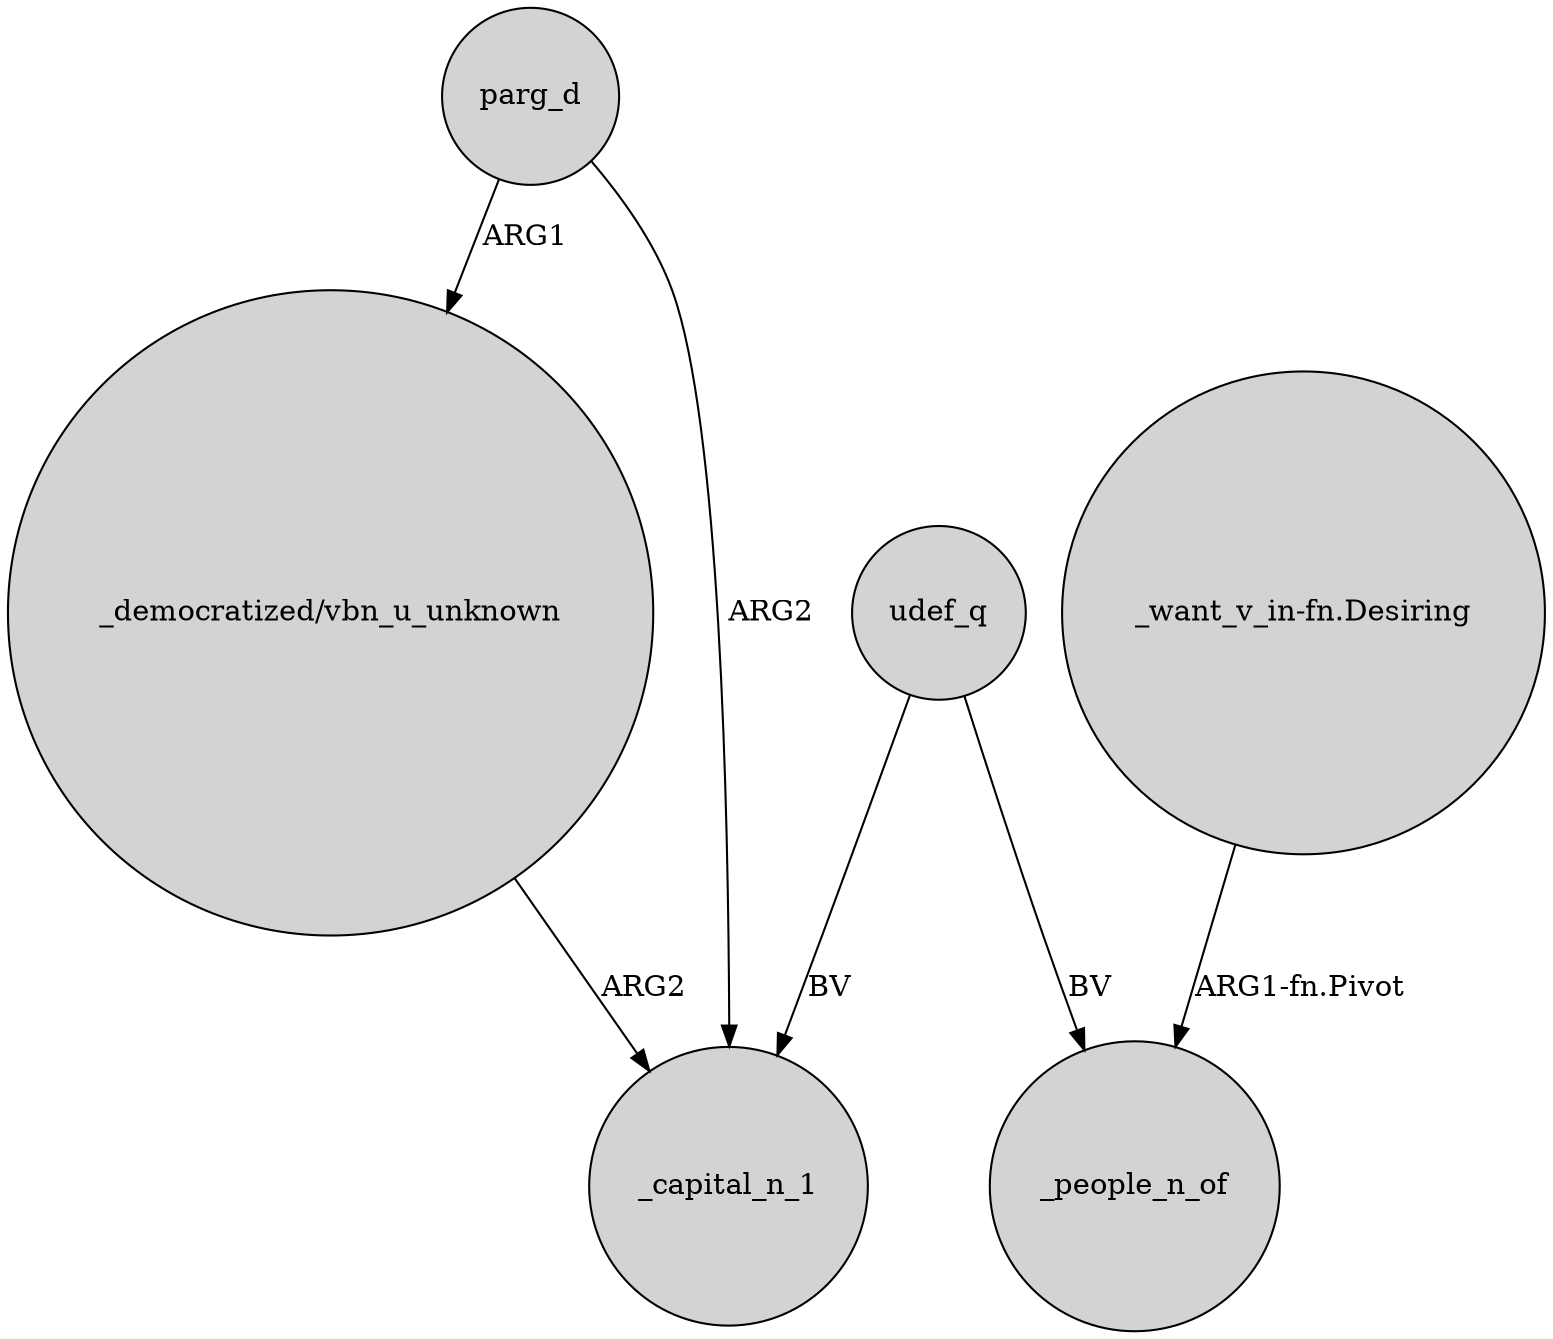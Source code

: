 digraph {
	node [shape=circle style=filled]
	parg_d -> "_democratized/vbn_u_unknown" [label=ARG1]
	"_want_v_in-fn.Desiring" -> _people_n_of [label="ARG1-fn.Pivot"]
	parg_d -> _capital_n_1 [label=ARG2]
	"_democratized/vbn_u_unknown" -> _capital_n_1 [label=ARG2]
	udef_q -> _capital_n_1 [label=BV]
	udef_q -> _people_n_of [label=BV]
}
